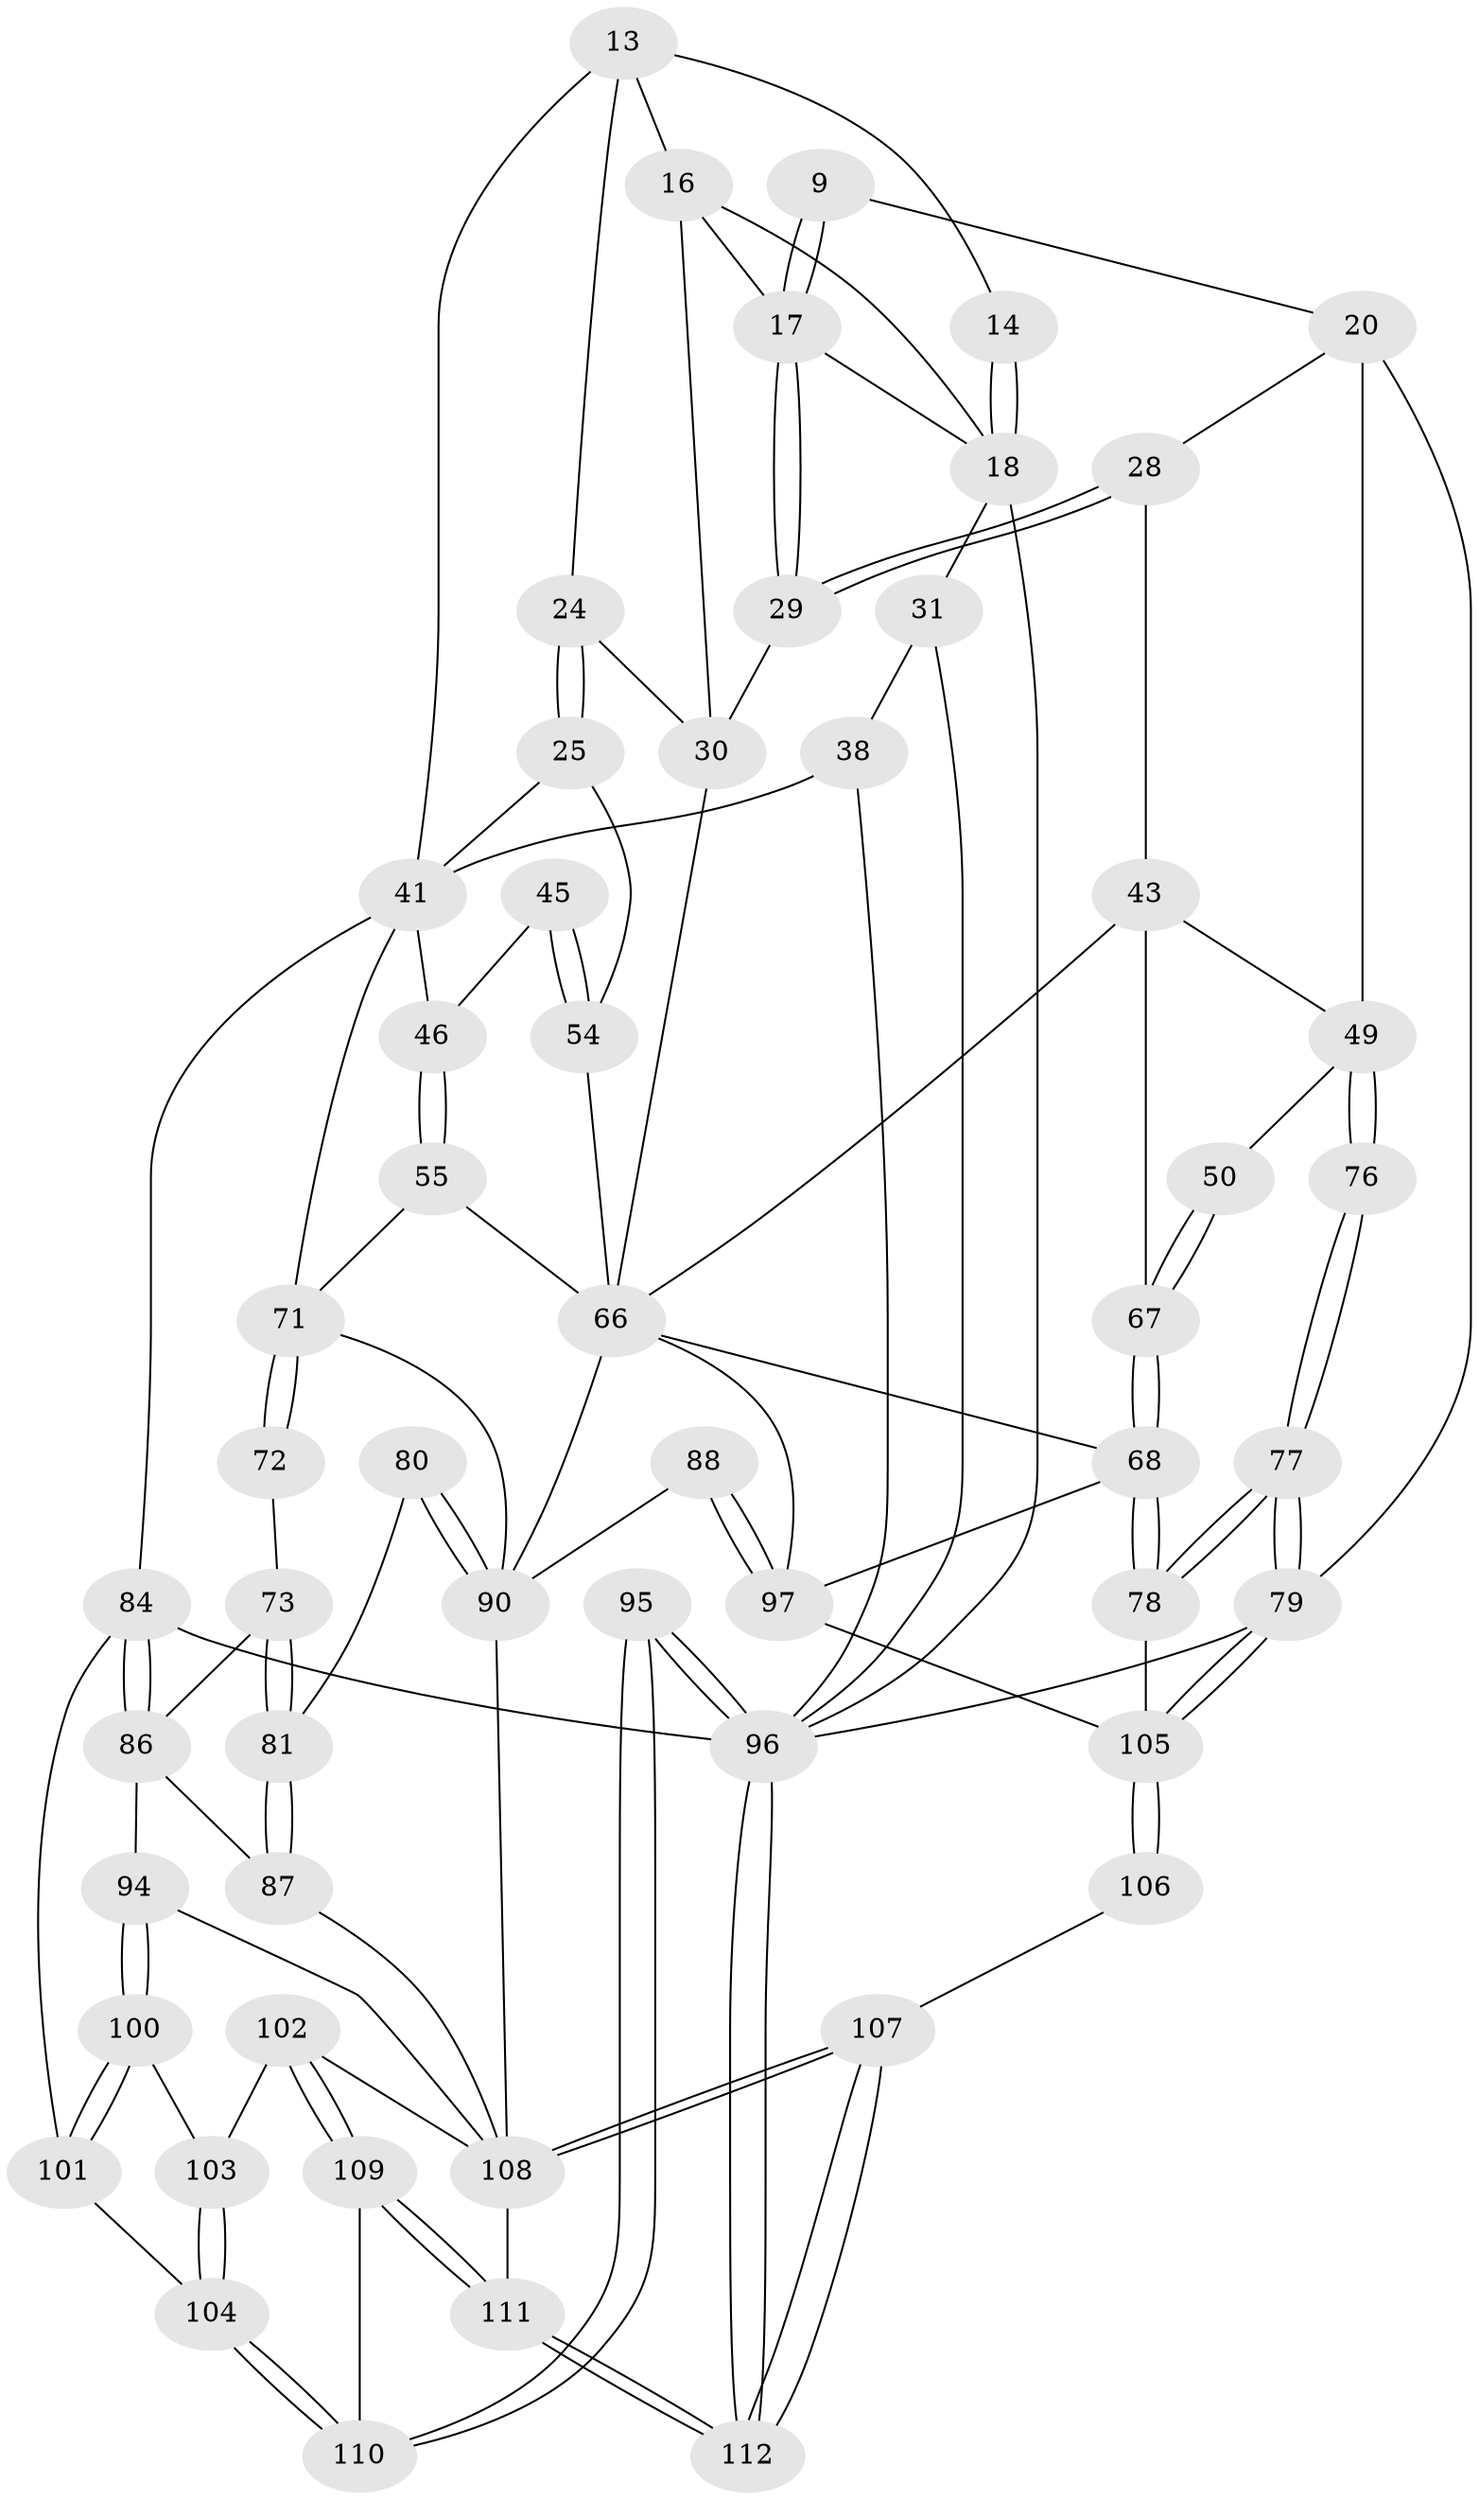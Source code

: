 // original degree distribution, {3: 0.017857142857142856, 5: 0.5357142857142857, 6: 0.21428571428571427, 4: 0.23214285714285715}
// Generated by graph-tools (version 1.1) at 2025/00/03/09/25 05:00:20]
// undirected, 56 vertices, 129 edges
graph export_dot {
graph [start="1"]
  node [color=gray90,style=filled];
  9 [pos="+0.7247386634993314+0.16412815638367376"];
  13 [pos="+0.32872185209518756+0.14698015456825383",super="+12"];
  14 [pos="+0.2618223457245785+0.12046126664562823"];
  16 [pos="+0.545282452767798+0.18776100767862786",super="+11"];
  17 [pos="+0.7196166185132998+0.17728035291785105",super="+15+10"];
  18 [pos="+0.14027660105198977+0.18844232549870765",super="+7"];
  20 [pos="+1+0.17621683846282266",super="+8+19"];
  24 [pos="+0.44987786273476427+0.26095588197604525"];
  25 [pos="+0.42299730758691884+0.3177575033904483"];
  28 [pos="+0.8922964930806078+0.3155144361658083"];
  29 [pos="+0.7003443485480251+0.2378747566278544"];
  30 [pos="+0.6483573270162541+0.29055509588821593",super="+27"];
  31 [pos="+0.09377579920352026+0.25625915218534345",super="+23"];
  38 [pos="+0.18498074318701496+0.43028530416208455",super="+37+22"];
  41 [pos="+0.23093234658567927+0.4929331805536741",super="+40+26+21"];
  43 [pos="+0.8450948691279303+0.3779357256691828",super="+42"];
  45 [pos="+0.4551279022551582+0.4777945645656886"];
  46 [pos="+0.4279181631883611+0.4789867980813357"];
  49 [pos="+0.96468307694455+0.5419470194440702",super="+48"];
  50 [pos="+0.9378852894633944+0.5502411431577372"];
  54 [pos="+0.49962465383519167+0.5662536609613318",super="+35+36"];
  55 [pos="+0.4169573304531799+0.5735859128630001"];
  66 [pos="+0.5078044647983883+0.6122922873250688",super="+58+65"];
  67 [pos="+0.8690312373080125+0.6069079872315667",super="+52+51"];
  68 [pos="+0.8352497199201891+0.7088356890430648",super="+62+53"];
  71 [pos="+0.3893095091498012+0.6529144974199442",super="+56+57"];
  72 [pos="+0.29090728895245965+0.6020491009931406"];
  73 [pos="+0.2874841391116076+0.625835796117518"];
  76 [pos="+1+0.5430901175264028"];
  77 [pos="+1+0.8635573548141918"];
  78 [pos="+0.8757045164478144+0.774738361239443"];
  79 [pos="+1+1",super="+2"];
  80 [pos="+0.30925376024160606+0.6990831797508121"];
  81 [pos="+0.2927085237782737+0.6927721788112055"];
  84 [pos="+0.026027578085320673+0.7074855599494776",super="+75+60+83"];
  86 [pos="+0.1924724203062742+0.7590048287127474",super="+85+74"];
  87 [pos="+0.2799622916699874+0.7005500042920578"];
  88 [pos="+0.546318168631512+0.8177700854022588"];
  90 [pos="+0.3906007214083806+0.8527482604149341",super="+89+70"];
  94 [pos="+0.2032960587056893+0.7700391283456636"];
  95 [pos="+0+1"];
  96 [pos="+0+1",super="+3+82"];
  97 [pos="+0.6514151061790278+0.9635523470255213",super="+63+64"];
  100 [pos="+0.2067551492549868+0.8082971243240329"];
  101 [pos="+0+0.8208707374867036"];
  102 [pos="+0.33465380596953687+0.8690548955894533"];
  103 [pos="+0.21359485976565779+0.8225545795529234"];
  104 [pos="+0.1476489826450418+0.9155917445850044"];
  105 [pos="+0.9276539967844066+1",super="+98+99"];
  106 [pos="+0.6580836327020924+1"];
  107 [pos="+0.5008612533623347+1"];
  108 [pos="+0.4101044516147409+0.937510862018225",super="+91+92+93"];
  109 [pos="+0.23013035234251006+1"];
  110 [pos="+0.1498766757079687+0.9217738458783207"];
  111 [pos="+0.2325294269208311+1"];
  112 [pos="+0.23573184737295874+1"];
  9 -- 17 [weight=2];
  9 -- 17;
  9 -- 20;
  13 -- 14;
  13 -- 41;
  13 -- 24;
  13 -- 16;
  14 -- 18 [weight=2];
  14 -- 18;
  16 -- 17;
  16 -- 30;
  16 -- 18;
  17 -- 29;
  17 -- 29;
  17 -- 18;
  18 -- 96;
  18 -- 31;
  20 -- 28;
  20 -- 79 [weight=2];
  20 -- 49;
  24 -- 25;
  24 -- 25;
  24 -- 30;
  25 -- 54;
  25 -- 41;
  28 -- 29;
  28 -- 29;
  28 -- 43;
  29 -- 30;
  30 -- 66;
  31 -- 38 [weight=2];
  31 -- 96;
  38 -- 41 [weight=2];
  38 -- 96;
  41 -- 84;
  41 -- 46;
  41 -- 71;
  43 -- 67;
  43 -- 66;
  43 -- 49;
  45 -- 46;
  45 -- 54 [weight=2];
  45 -- 54;
  46 -- 55;
  46 -- 55;
  49 -- 50;
  49 -- 76 [weight=2];
  49 -- 76;
  50 -- 67 [weight=2];
  50 -- 67;
  54 -- 66 [weight=2];
  55 -- 71;
  55 -- 66;
  66 -- 90;
  66 -- 97;
  66 -- 68;
  67 -- 68 [weight=2];
  67 -- 68;
  68 -- 78;
  68 -- 78;
  68 -- 97;
  71 -- 72 [weight=2];
  71 -- 72;
  71 -- 90;
  72 -- 73;
  73 -- 81;
  73 -- 81;
  73 -- 86;
  76 -- 77;
  76 -- 77;
  77 -- 78;
  77 -- 78;
  77 -- 79;
  77 -- 79;
  78 -- 105;
  79 -- 105;
  79 -- 105;
  79 -- 96 [weight=2];
  80 -- 81;
  80 -- 90 [weight=2];
  80 -- 90;
  81 -- 87;
  81 -- 87;
  84 -- 86 [weight=2];
  84 -- 86;
  84 -- 96 [weight=2];
  84 -- 101;
  86 -- 94;
  86 -- 87;
  87 -- 108;
  88 -- 97 [weight=2];
  88 -- 97;
  88 -- 90;
  90 -- 108;
  94 -- 100;
  94 -- 100;
  94 -- 108;
  95 -- 96 [weight=2];
  95 -- 96;
  95 -- 110;
  95 -- 110;
  96 -- 112;
  96 -- 112;
  97 -- 105;
  100 -- 101;
  100 -- 101;
  100 -- 103;
  101 -- 104;
  102 -- 103;
  102 -- 109;
  102 -- 109;
  102 -- 108;
  103 -- 104;
  103 -- 104;
  104 -- 110;
  104 -- 110;
  105 -- 106 [weight=2];
  105 -- 106;
  106 -- 107;
  107 -- 108;
  107 -- 108;
  107 -- 112;
  107 -- 112;
  108 -- 111;
  109 -- 110;
  109 -- 111;
  109 -- 111;
  111 -- 112;
  111 -- 112;
}
